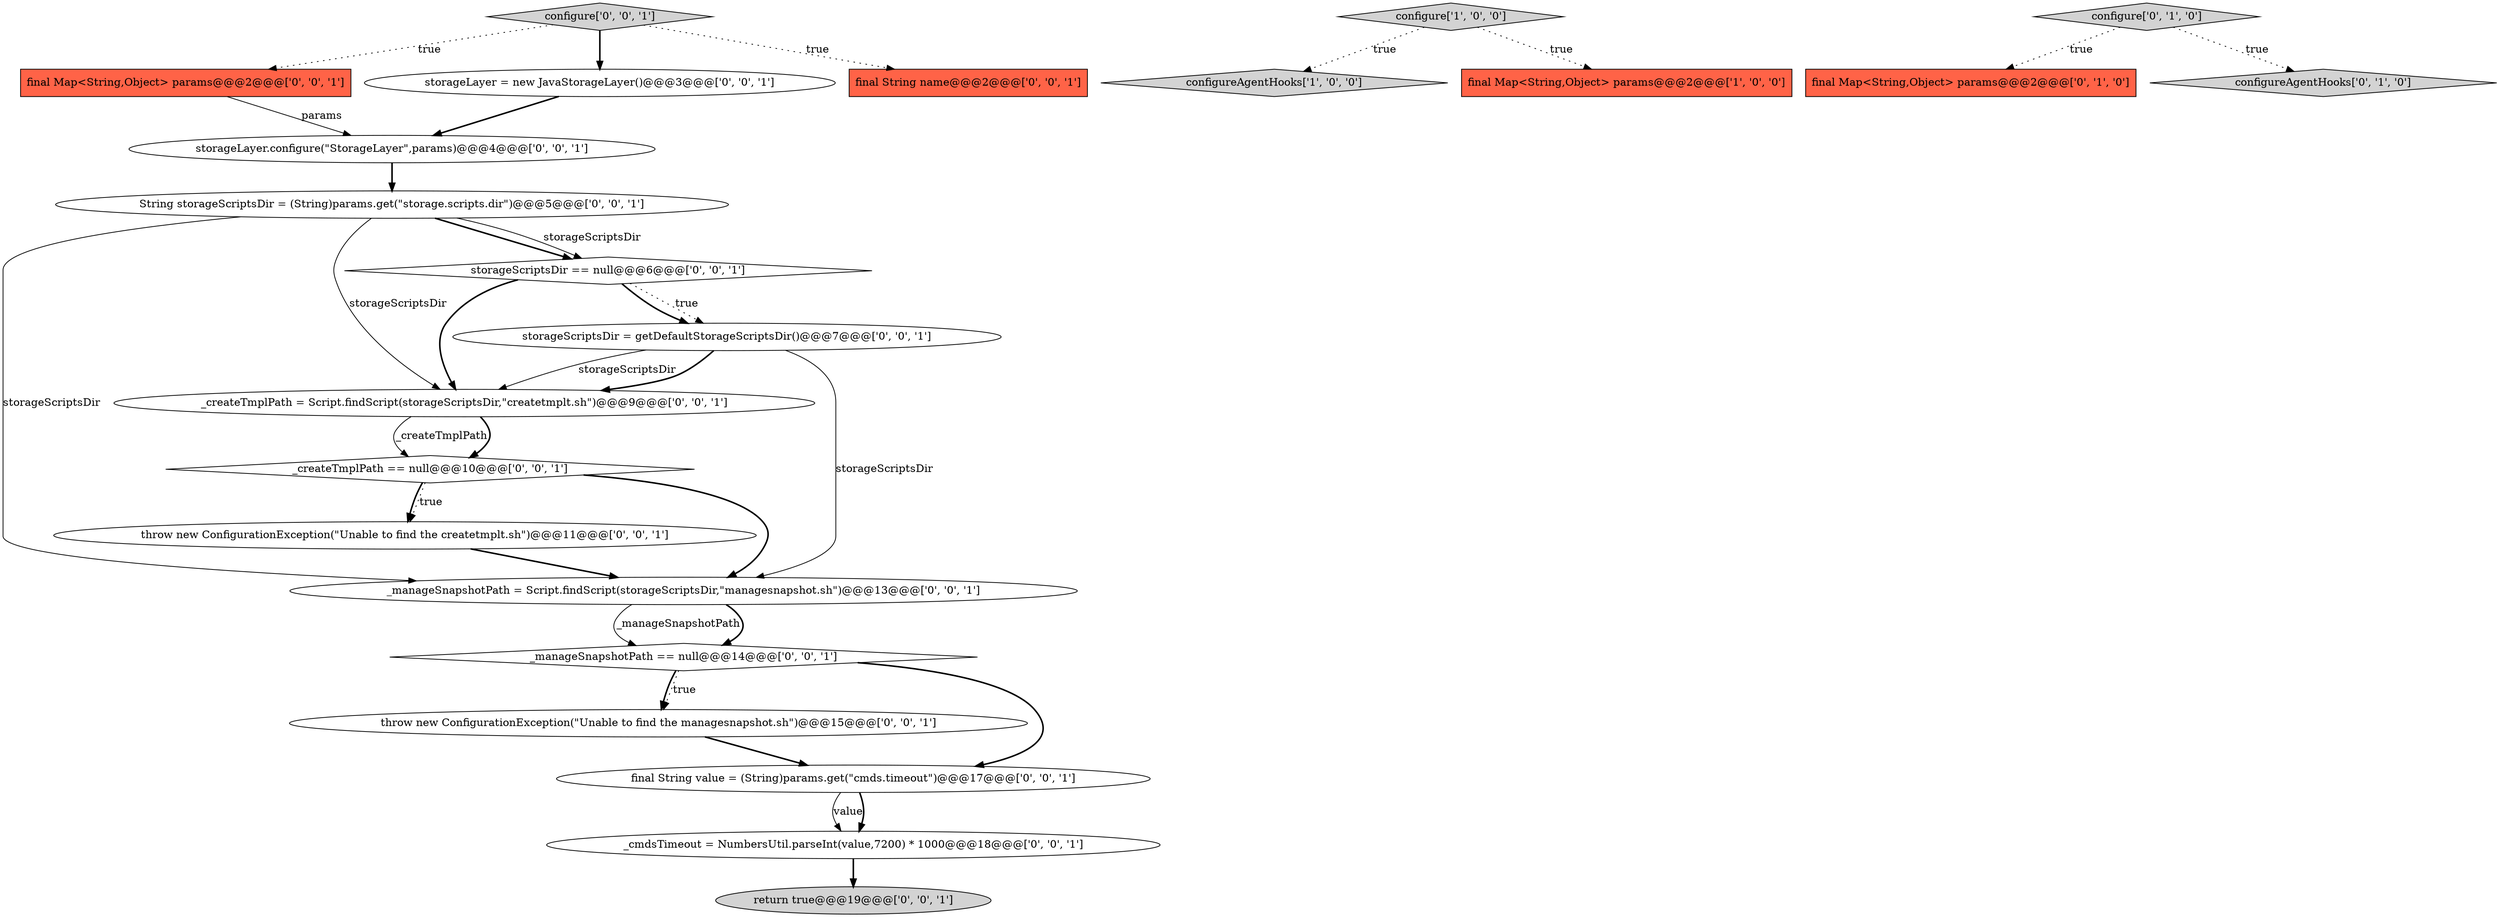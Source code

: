 digraph {
20 [style = filled, label = "final Map<String,Object> params@@@2@@@['0', '0', '1']", fillcolor = tomato, shape = box image = "AAA0AAABBB3BBB"];
8 [style = filled, label = "return true@@@19@@@['0', '0', '1']", fillcolor = lightgray, shape = ellipse image = "AAA0AAABBB3BBB"];
1 [style = filled, label = "configureAgentHooks['1', '0', '0']", fillcolor = lightgray, shape = diamond image = "AAA0AAABBB1BBB"];
3 [style = filled, label = "final Map<String,Object> params@@@2@@@['0', '1', '0']", fillcolor = tomato, shape = box image = "AAA0AAABBB2BBB"];
11 [style = filled, label = "final String name@@@2@@@['0', '0', '1']", fillcolor = tomato, shape = box image = "AAA0AAABBB3BBB"];
15 [style = filled, label = "String storageScriptsDir = (String)params.get(\"storage.scripts.dir\")@@@5@@@['0', '0', '1']", fillcolor = white, shape = ellipse image = "AAA0AAABBB3BBB"];
22 [style = filled, label = "final String value = (String)params.get(\"cmds.timeout\")@@@17@@@['0', '0', '1']", fillcolor = white, shape = ellipse image = "AAA0AAABBB3BBB"];
16 [style = filled, label = "_createTmplPath == null@@@10@@@['0', '0', '1']", fillcolor = white, shape = diamond image = "AAA0AAABBB3BBB"];
12 [style = filled, label = "throw new ConfigurationException(\"Unable to find the managesnapshot.sh\")@@@15@@@['0', '0', '1']", fillcolor = white, shape = ellipse image = "AAA0AAABBB3BBB"];
4 [style = filled, label = "configure['0', '1', '0']", fillcolor = lightgray, shape = diamond image = "AAA0AAABBB2BBB"];
7 [style = filled, label = "storageScriptsDir == null@@@6@@@['0', '0', '1']", fillcolor = white, shape = diamond image = "AAA0AAABBB3BBB"];
9 [style = filled, label = "_manageSnapshotPath = Script.findScript(storageScriptsDir,\"managesnapshot.sh\")@@@13@@@['0', '0', '1']", fillcolor = white, shape = ellipse image = "AAA0AAABBB3BBB"];
2 [style = filled, label = "configure['1', '0', '0']", fillcolor = lightgray, shape = diamond image = "AAA0AAABBB1BBB"];
14 [style = filled, label = "storageLayer.configure(\"StorageLayer\",params)@@@4@@@['0', '0', '1']", fillcolor = white, shape = ellipse image = "AAA0AAABBB3BBB"];
21 [style = filled, label = "_createTmplPath = Script.findScript(storageScriptsDir,\"createtmplt.sh\")@@@9@@@['0', '0', '1']", fillcolor = white, shape = ellipse image = "AAA0AAABBB3BBB"];
5 [style = filled, label = "configureAgentHooks['0', '1', '0']", fillcolor = lightgray, shape = diamond image = "AAA0AAABBB2BBB"];
18 [style = filled, label = "_cmdsTimeout = NumbersUtil.parseInt(value,7200) * 1000@@@18@@@['0', '0', '1']", fillcolor = white, shape = ellipse image = "AAA0AAABBB3BBB"];
10 [style = filled, label = "configure['0', '0', '1']", fillcolor = lightgray, shape = diamond image = "AAA0AAABBB3BBB"];
6 [style = filled, label = "_manageSnapshotPath == null@@@14@@@['0', '0', '1']", fillcolor = white, shape = diamond image = "AAA0AAABBB3BBB"];
19 [style = filled, label = "storageScriptsDir = getDefaultStorageScriptsDir()@@@7@@@['0', '0', '1']", fillcolor = white, shape = ellipse image = "AAA0AAABBB3BBB"];
13 [style = filled, label = "storageLayer = new JavaStorageLayer()@@@3@@@['0', '0', '1']", fillcolor = white, shape = ellipse image = "AAA0AAABBB3BBB"];
0 [style = filled, label = "final Map<String,Object> params@@@2@@@['1', '0', '0']", fillcolor = tomato, shape = box image = "AAA0AAABBB1BBB"];
17 [style = filled, label = "throw new ConfigurationException(\"Unable to find the createtmplt.sh\")@@@11@@@['0', '0', '1']", fillcolor = white, shape = ellipse image = "AAA0AAABBB3BBB"];
20->14 [style = solid, label="params"];
7->19 [style = dotted, label="true"];
19->9 [style = solid, label="storageScriptsDir"];
21->16 [style = solid, label="_createTmplPath"];
4->3 [style = dotted, label="true"];
9->6 [style = solid, label="_manageSnapshotPath"];
21->16 [style = bold, label=""];
15->9 [style = solid, label="storageScriptsDir"];
15->7 [style = bold, label=""];
7->21 [style = bold, label=""];
6->22 [style = bold, label=""];
12->22 [style = bold, label=""];
19->21 [style = solid, label="storageScriptsDir"];
9->6 [style = bold, label=""];
2->1 [style = dotted, label="true"];
19->21 [style = bold, label=""];
15->21 [style = solid, label="storageScriptsDir"];
15->7 [style = solid, label="storageScriptsDir"];
22->18 [style = solid, label="value"];
10->13 [style = bold, label=""];
17->9 [style = bold, label=""];
22->18 [style = bold, label=""];
6->12 [style = bold, label=""];
4->5 [style = dotted, label="true"];
16->17 [style = bold, label=""];
10->20 [style = dotted, label="true"];
2->0 [style = dotted, label="true"];
6->12 [style = dotted, label="true"];
7->19 [style = bold, label=""];
18->8 [style = bold, label=""];
10->11 [style = dotted, label="true"];
13->14 [style = bold, label=""];
16->17 [style = dotted, label="true"];
14->15 [style = bold, label=""];
16->9 [style = bold, label=""];
}
